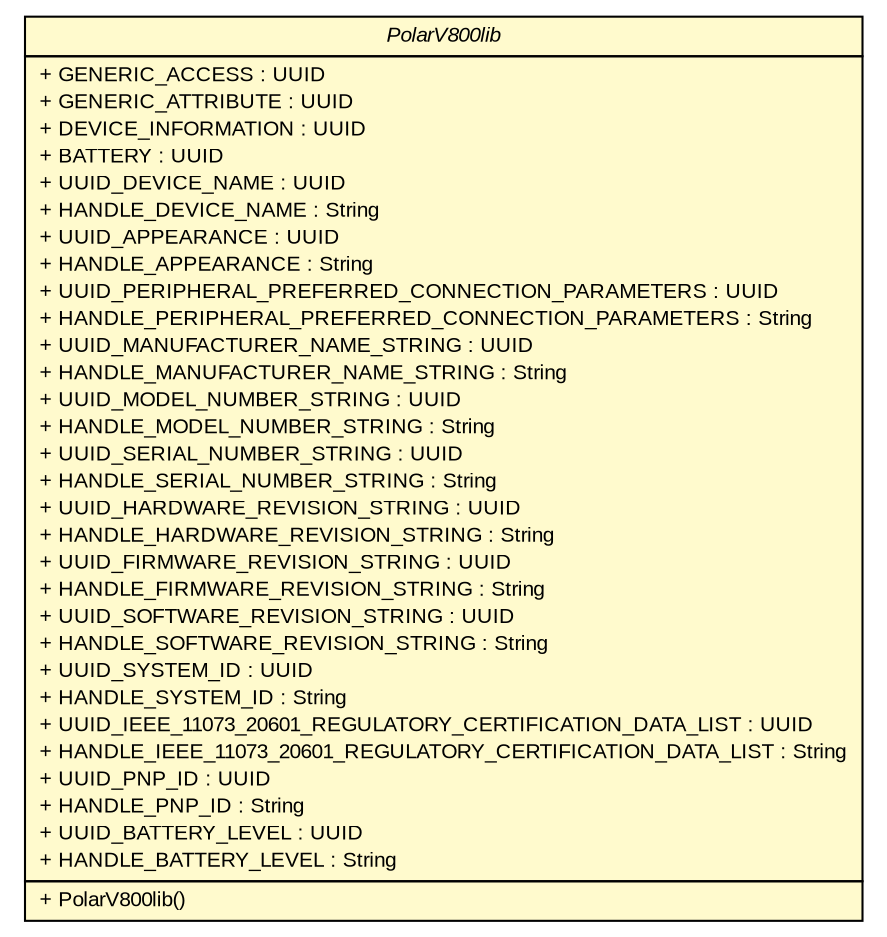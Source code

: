 #!/usr/local/bin/dot
#
# Class diagram 
# Generated by UMLGraph version R5_6 (http://www.umlgraph.org/)
#

digraph G {
	edge [fontname="arial",fontsize=10,labelfontname="arial",labelfontsize=10];
	node [fontname="arial",fontsize=10,shape=plaintext];
	nodesep=0.25;
	ranksep=0.5;
	// de.fhg.biomos.sensorplatform.deprecated.PolarV800lib
	c282 [label=<<table title="de.fhg.biomos.sensorplatform.deprecated.PolarV800lib" border="0" cellborder="1" cellspacing="0" cellpadding="2" port="p" bgcolor="lemonChiffon" href="./PolarV800lib.html">
		<tr><td><table border="0" cellspacing="0" cellpadding="1">
<tr><td align="center" balign="center"><font face="arial italic"> PolarV800lib </font></td></tr>
		</table></td></tr>
		<tr><td><table border="0" cellspacing="0" cellpadding="1">
<tr><td align="left" balign="left"> + GENERIC_ACCESS : UUID </td></tr>
<tr><td align="left" balign="left"> + GENERIC_ATTRIBUTE : UUID </td></tr>
<tr><td align="left" balign="left"> + DEVICE_INFORMATION : UUID </td></tr>
<tr><td align="left" balign="left"> + BATTERY : UUID </td></tr>
<tr><td align="left" balign="left"> + UUID_DEVICE_NAME : UUID </td></tr>
<tr><td align="left" balign="left"> + HANDLE_DEVICE_NAME : String </td></tr>
<tr><td align="left" balign="left"> + UUID_APPEARANCE : UUID </td></tr>
<tr><td align="left" balign="left"> + HANDLE_APPEARANCE : String </td></tr>
<tr><td align="left" balign="left"> + UUID_PERIPHERAL_PREFERRED_CONNECTION_PARAMETERS : UUID </td></tr>
<tr><td align="left" balign="left"> + HANDLE_PERIPHERAL_PREFERRED_CONNECTION_PARAMETERS : String </td></tr>
<tr><td align="left" balign="left"> + UUID_MANUFACTURER_NAME_STRING : UUID </td></tr>
<tr><td align="left" balign="left"> + HANDLE_MANUFACTURER_NAME_STRING : String </td></tr>
<tr><td align="left" balign="left"> + UUID_MODEL_NUMBER_STRING : UUID </td></tr>
<tr><td align="left" balign="left"> + HANDLE_MODEL_NUMBER_STRING : String </td></tr>
<tr><td align="left" balign="left"> + UUID_SERIAL_NUMBER_STRING : UUID </td></tr>
<tr><td align="left" balign="left"> + HANDLE_SERIAL_NUMBER_STRING : String </td></tr>
<tr><td align="left" balign="left"> + UUID_HARDWARE_REVISION_STRING : UUID </td></tr>
<tr><td align="left" balign="left"> + HANDLE_HARDWARE_REVISION_STRING : String </td></tr>
<tr><td align="left" balign="left"> + UUID_FIRMWARE_REVISION_STRING : UUID </td></tr>
<tr><td align="left" balign="left"> + HANDLE_FIRMWARE_REVISION_STRING : String </td></tr>
<tr><td align="left" balign="left"> + UUID_SOFTWARE_REVISION_STRING : UUID </td></tr>
<tr><td align="left" balign="left"> + HANDLE_SOFTWARE_REVISION_STRING : String </td></tr>
<tr><td align="left" balign="left"> + UUID_SYSTEM_ID : UUID </td></tr>
<tr><td align="left" balign="left"> + HANDLE_SYSTEM_ID : String </td></tr>
<tr><td align="left" balign="left"> + UUID_IEEE_11073_20601_REGULATORY_CERTIFICATION_DATA_LIST : UUID </td></tr>
<tr><td align="left" balign="left"> + HANDLE_IEEE_11073_20601_REGULATORY_CERTIFICATION_DATA_LIST : String </td></tr>
<tr><td align="left" balign="left"> + UUID_PNP_ID : UUID </td></tr>
<tr><td align="left" balign="left"> + HANDLE_PNP_ID : String </td></tr>
<tr><td align="left" balign="left"> + UUID_BATTERY_LEVEL : UUID </td></tr>
<tr><td align="left" balign="left"> + HANDLE_BATTERY_LEVEL : String </td></tr>
		</table></td></tr>
		<tr><td><table border="0" cellspacing="0" cellpadding="1">
<tr><td align="left" balign="left"> + PolarV800lib() </td></tr>
		</table></td></tr>
		</table>>, URL="./PolarV800lib.html", fontname="arial", fontcolor="black", fontsize=10.0];
}

